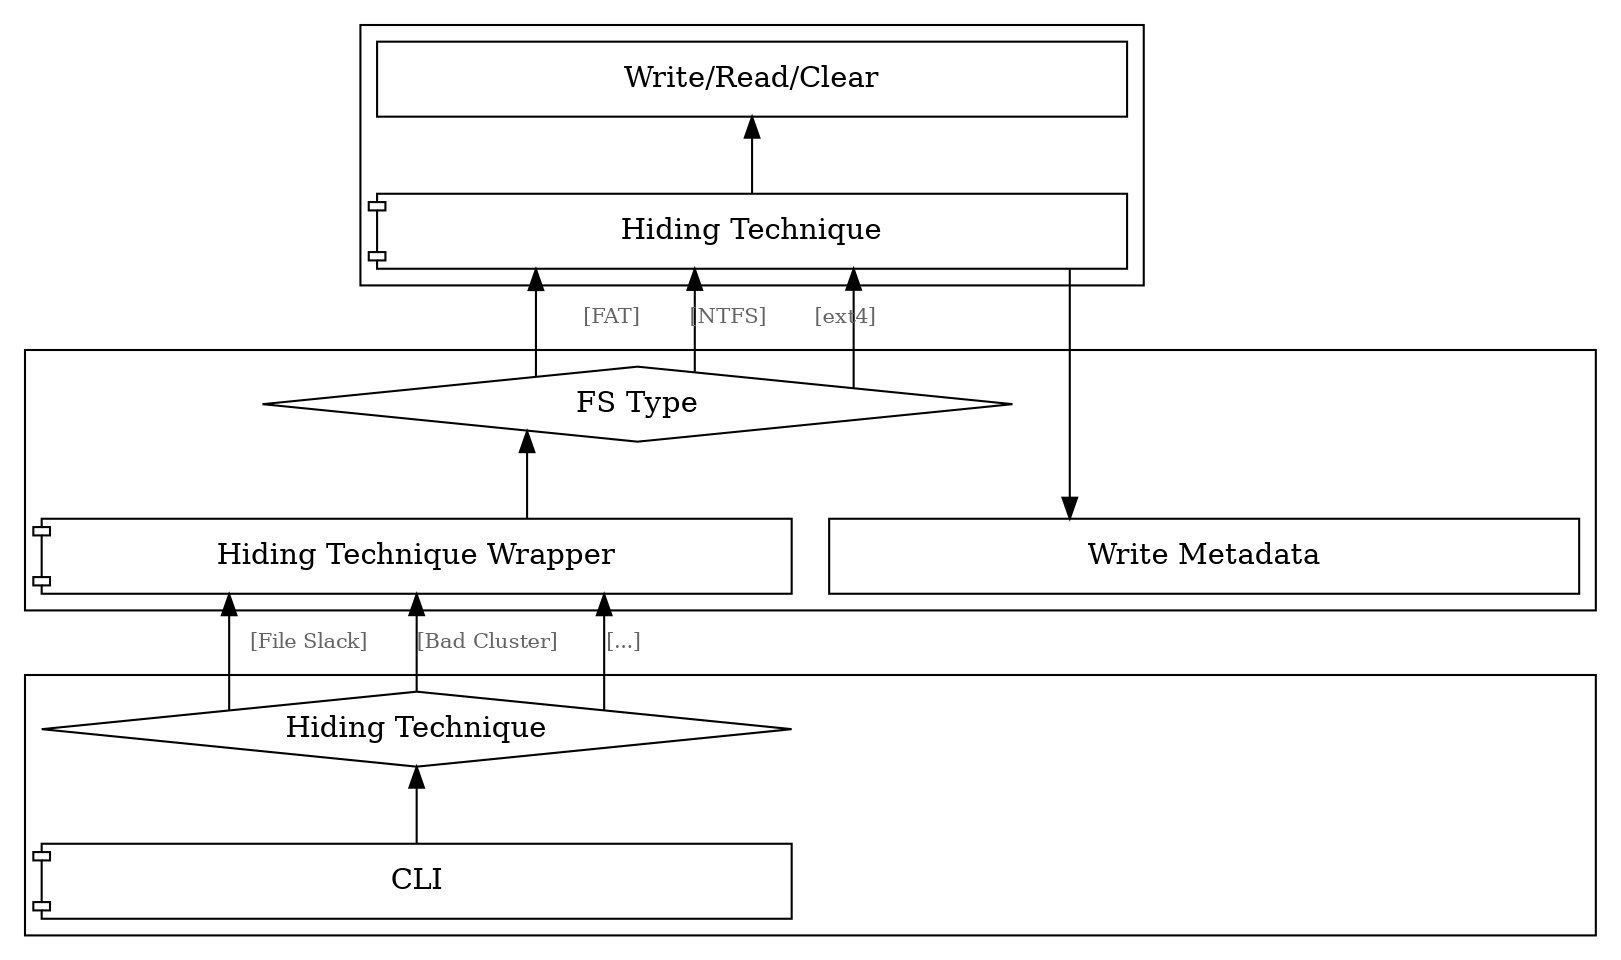 digraph G {
	splines=ortho
	rankdir = BT;

	node[fixedsize=true, width=5, shape=component]
	edge[fontcolor="#636363", fontsize=10]

	subgraph cluster_0 {
		"placeholder2" [style=invisible];
		"cli" [label=CLI];
		"Qtechnique" [label="Hiding Technique", shape=diamond];
		
	}

	subgraph cluster_1 {
		"techniqueWrapper" [label="Hiding Technique Wrapper"];
		"Qfstype" [label="FS Type", shape=diamond];
		"writeMeta" [label="Write Metadata", shape=box];
	}

	subgraph cluster_2 {
		"Write/Read/Clear" [shape=box];
		"hidingTechnique" [label="Hiding Technique"];
	}

	"cli" -> "Qtechnique";
	"Qtechnique" -> "techniqueWrapper"[label="[File Slack]"]
	"Qtechnique" -> "techniqueWrapper"[label="[Bad Cluster]"]
	"Qtechnique" -> "techniqueWrapper"[label="[...]"]
	"techniqueWrapper" -> "Qfstype"
	"Qfstype" -> "hidingTechnique"[label="[FAT]"]
	"Qfstype" -> "hidingTechnique"[label="[NTFS]"]
	"Qfstype" -> "hidingTechnique"[label="[ext4]"]
	"hidingTechnique" -> "writeMeta"
	"hidingTechnique" -> "Write/Read/Clear"
}
